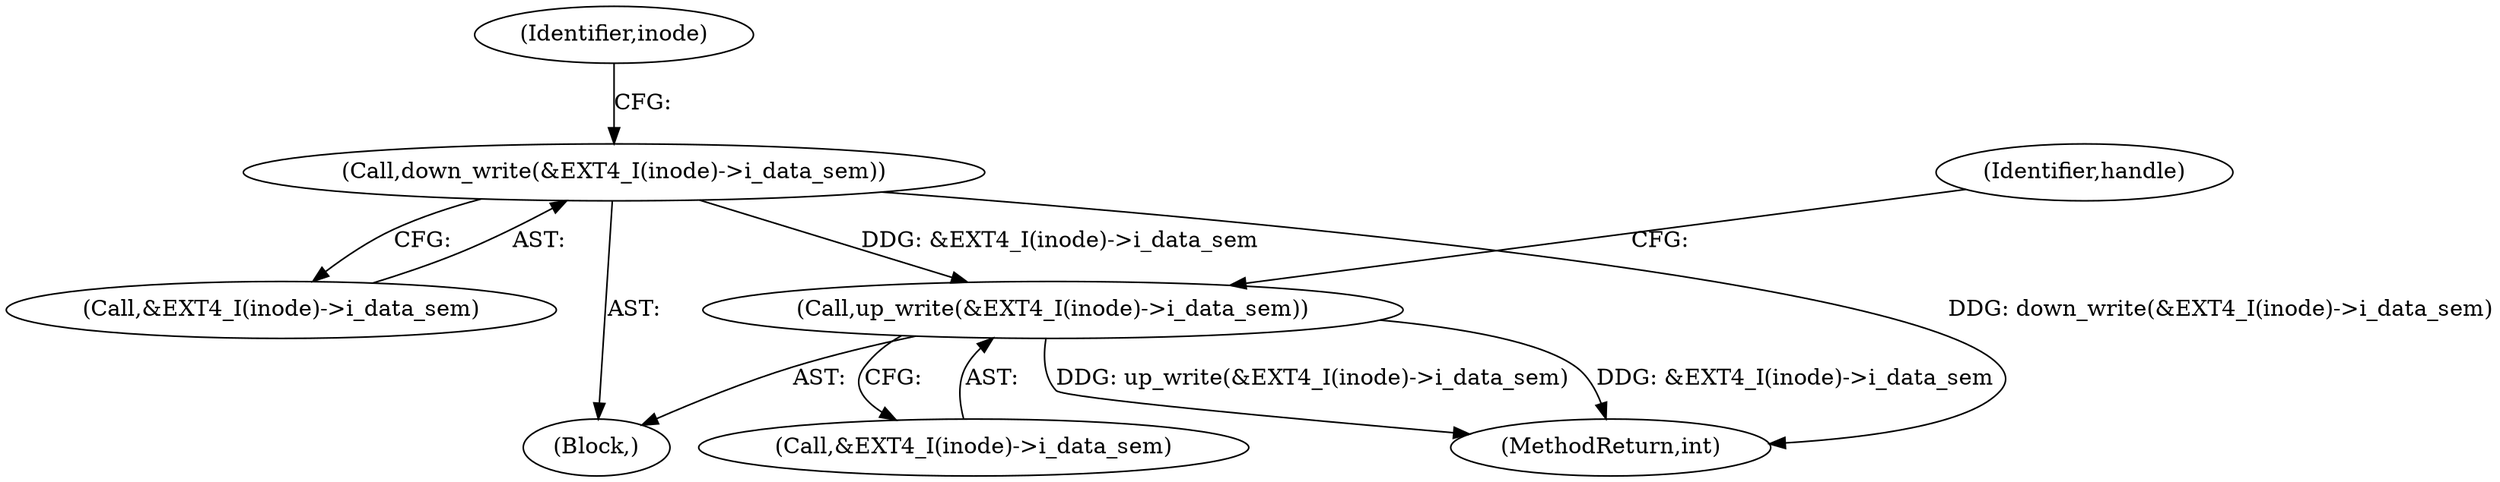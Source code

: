 digraph "0_linux_ea3d7209ca01da209cda6f0dea8be9cc4b7a933b_7@API" {
"1000431" [label="(Call,up_write(&EXT4_I(inode)->i_data_sem))"];
"1000398" [label="(Call,down_write(&EXT4_I(inode)->i_data_sem))"];
"1000432" [label="(Call,&EXT4_I(inode)->i_data_sem)"];
"1000351" [label="(Block,)"];
"1000407" [label="(Identifier,inode)"];
"1000541" [label="(MethodReturn,int)"];
"1000438" [label="(Identifier,handle)"];
"1000398" [label="(Call,down_write(&EXT4_I(inode)->i_data_sem))"];
"1000431" [label="(Call,up_write(&EXT4_I(inode)->i_data_sem))"];
"1000399" [label="(Call,&EXT4_I(inode)->i_data_sem)"];
"1000431" -> "1000351"  [label="AST: "];
"1000431" -> "1000432"  [label="CFG: "];
"1000432" -> "1000431"  [label="AST: "];
"1000438" -> "1000431"  [label="CFG: "];
"1000431" -> "1000541"  [label="DDG: &EXT4_I(inode)->i_data_sem"];
"1000431" -> "1000541"  [label="DDG: up_write(&EXT4_I(inode)->i_data_sem)"];
"1000398" -> "1000431"  [label="DDG: &EXT4_I(inode)->i_data_sem"];
"1000398" -> "1000351"  [label="AST: "];
"1000398" -> "1000399"  [label="CFG: "];
"1000399" -> "1000398"  [label="AST: "];
"1000407" -> "1000398"  [label="CFG: "];
"1000398" -> "1000541"  [label="DDG: down_write(&EXT4_I(inode)->i_data_sem)"];
}
